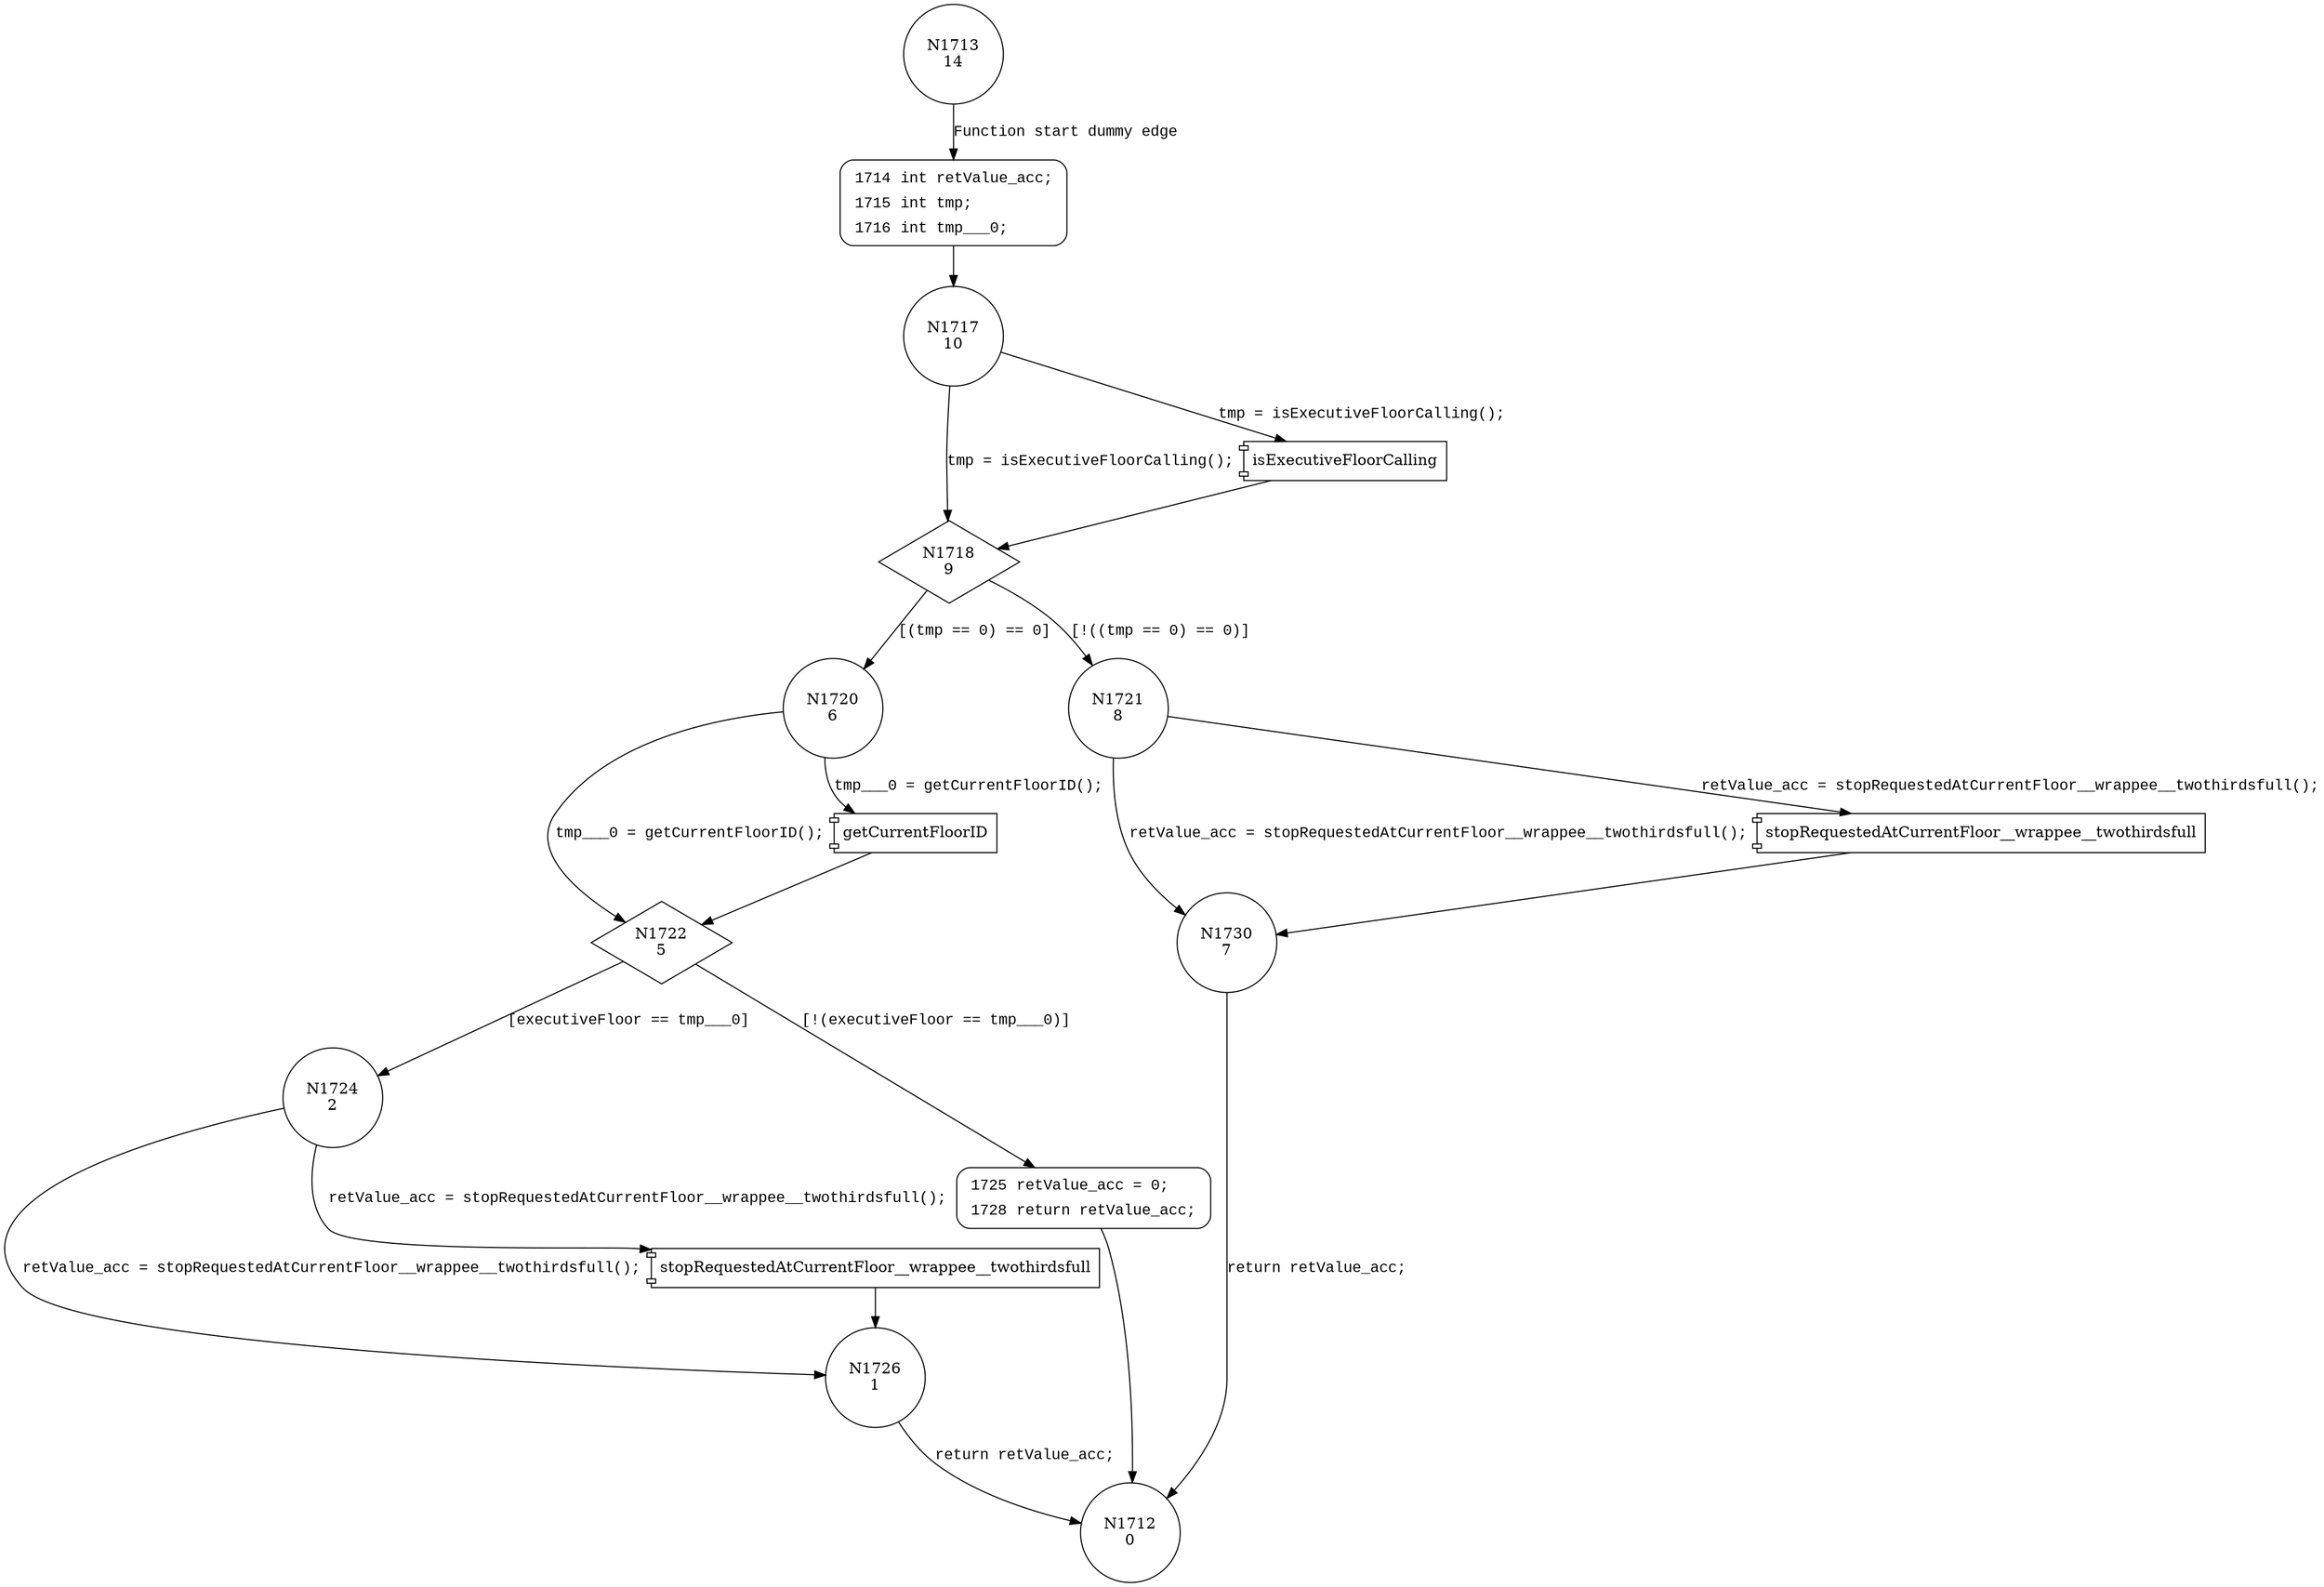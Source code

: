 digraph stopRequestedAtCurrentFloor {
1713 [shape="circle" label="N1713\n14"]
1714 [shape="circle" label="N1714\n13"]
1717 [shape="circle" label="N1717\n10"]
1718 [shape="diamond" label="N1718\n9"]
1720 [shape="circle" label="N1720\n6"]
1721 [shape="circle" label="N1721\n8"]
1730 [shape="circle" label="N1730\n7"]
1712 [shape="circle" label="N1712\n0"]
1722 [shape="diamond" label="N1722\n5"]
1724 [shape="circle" label="N1724\n2"]
1725 [shape="circle" label="N1725\n4"]
1726 [shape="circle" label="N1726\n1"]
1714 [style="filled,bold" penwidth="1" fillcolor="white" fontname="Courier New" shape="Mrecord" label=<<table border="0" cellborder="0" cellpadding="3" bgcolor="white"><tr><td align="right">1714</td><td align="left">int retValue_acc;</td></tr><tr><td align="right">1715</td><td align="left">int tmp;</td></tr><tr><td align="right">1716</td><td align="left">int tmp___0;</td></tr></table>>]
1714 -> 1717[label=""]
1725 [style="filled,bold" penwidth="1" fillcolor="white" fontname="Courier New" shape="Mrecord" label=<<table border="0" cellborder="0" cellpadding="3" bgcolor="white"><tr><td align="right">1725</td><td align="left">retValue_acc = 0;</td></tr><tr><td align="right">1728</td><td align="left">return retValue_acc;</td></tr></table>>]
1725 -> 1712[label=""]
1713 -> 1714 [label="Function start dummy edge" fontname="Courier New"]
100123 [shape="component" label="isExecutiveFloorCalling"]
1717 -> 100123 [label="tmp = isExecutiveFloorCalling();" fontname="Courier New"]
100123 -> 1718 [label="" fontname="Courier New"]
1717 -> 1718 [label="tmp = isExecutiveFloorCalling();" fontname="Courier New"]
1718 -> 1720 [label="[(tmp == 0) == 0]" fontname="Courier New"]
1718 -> 1721 [label="[!((tmp == 0) == 0)]" fontname="Courier New"]
100124 [shape="component" label="stopRequestedAtCurrentFloor__wrappee__twothirdsfull"]
1721 -> 100124 [label="retValue_acc = stopRequestedAtCurrentFloor__wrappee__twothirdsfull();" fontname="Courier New"]
100124 -> 1730 [label="" fontname="Courier New"]
1721 -> 1730 [label="retValue_acc = stopRequestedAtCurrentFloor__wrappee__twothirdsfull();" fontname="Courier New"]
1730 -> 1712 [label="return retValue_acc;" fontname="Courier New"]
100125 [shape="component" label="getCurrentFloorID"]
1720 -> 100125 [label="tmp___0 = getCurrentFloorID();" fontname="Courier New"]
100125 -> 1722 [label="" fontname="Courier New"]
1720 -> 1722 [label="tmp___0 = getCurrentFloorID();" fontname="Courier New"]
1722 -> 1724 [label="[executiveFloor == tmp___0]" fontname="Courier New"]
1722 -> 1725 [label="[!(executiveFloor == tmp___0)]" fontname="Courier New"]
100126 [shape="component" label="stopRequestedAtCurrentFloor__wrappee__twothirdsfull"]
1724 -> 100126 [label="retValue_acc = stopRequestedAtCurrentFloor__wrappee__twothirdsfull();" fontname="Courier New"]
100126 -> 1726 [label="" fontname="Courier New"]
1724 -> 1726 [label="retValue_acc = stopRequestedAtCurrentFloor__wrappee__twothirdsfull();" fontname="Courier New"]
1726 -> 1712 [label="return retValue_acc;" fontname="Courier New"]
}